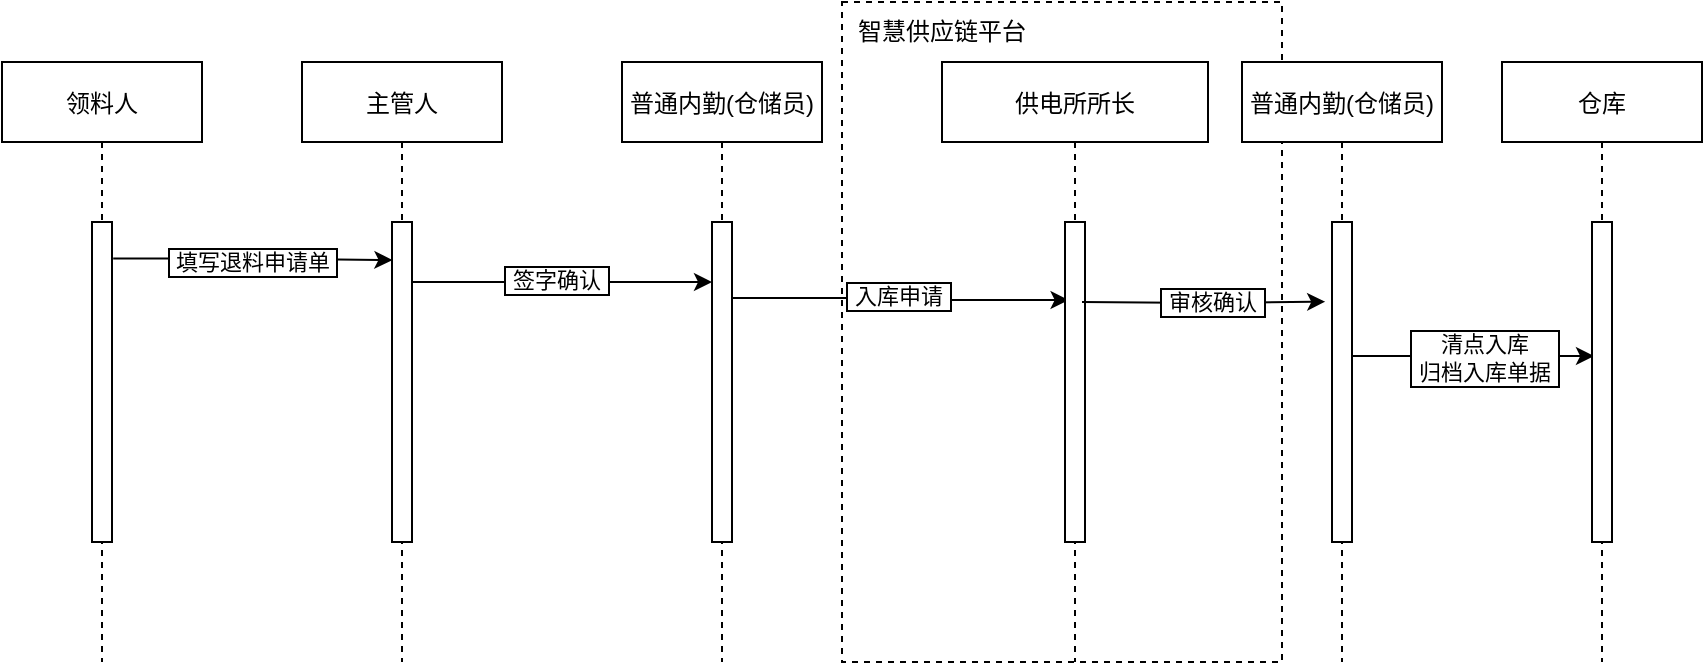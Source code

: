 <mxfile version="17.1.0" type="github">
  <diagram id="kgpKYQtTHZ0yAKxKKP6v" name="Page-1">
    <mxGraphModel dx="1888" dy="539" grid="1" gridSize="10" guides="1" tooltips="1" connect="1" arrows="1" fold="1" page="1" pageScale="1" pageWidth="850" pageHeight="1100" math="0" shadow="0">
      <root>
        <mxCell id="0" />
        <mxCell id="1" parent="0" />
        <mxCell id="vwjRbtjDi1PxE9EHhfCs-16" value="" style="group" parent="1" vertex="1" connectable="0">
          <mxGeometry x="390" y="50" width="220" height="330" as="geometry" />
        </mxCell>
        <mxCell id="vwjRbtjDi1PxE9EHhfCs-12" value="" style="rounded=0;whiteSpace=wrap;html=1;dashed=1;" parent="vwjRbtjDi1PxE9EHhfCs-16" vertex="1">
          <mxGeometry width="220.0" height="330" as="geometry" />
        </mxCell>
        <mxCell id="vwjRbtjDi1PxE9EHhfCs-15" value="智慧供应链平台" style="text;html=1;strokeColor=none;fillColor=none;align=center;verticalAlign=middle;whiteSpace=wrap;rounded=0;dashed=1;" parent="vwjRbtjDi1PxE9EHhfCs-16" vertex="1">
          <mxGeometry width="100.0" height="30" as="geometry" />
        </mxCell>
        <mxCell id="3nuBFxr9cyL0pnOWT2aG-5" value="领料人" style="shape=umlLifeline;perimeter=lifelinePerimeter;container=1;collapsible=0;recursiveResize=0;rounded=0;shadow=0;strokeWidth=1;" parent="1" vertex="1">
          <mxGeometry x="-30" y="80" width="100" height="300" as="geometry" />
        </mxCell>
        <mxCell id="3nuBFxr9cyL0pnOWT2aG-6" value="" style="points=[];perimeter=orthogonalPerimeter;rounded=0;shadow=0;strokeWidth=1;" parent="3nuBFxr9cyL0pnOWT2aG-5" vertex="1">
          <mxGeometry x="45" y="80" width="10" height="160" as="geometry" />
        </mxCell>
        <mxCell id="vwjRbtjDi1PxE9EHhfCs-3" value="" style="edgeStyle=orthogonalEdgeStyle;rounded=0;orthogonalLoop=1;jettySize=auto;html=1;entryX=0.18;entryY=0.244;entryDx=0;entryDy=0;entryPerimeter=0;exitX=0.9;exitY=0.229;exitDx=0;exitDy=0;exitPerimeter=0;" parent="1" target="vwjRbtjDi1PxE9EHhfCs-2" edge="1" source="rodiACbuB2GBEc_c4jbR-6">
          <mxGeometry relative="1" as="geometry">
            <mxPoint x="357.5" y="198" as="sourcePoint" />
            <mxPoint x="480" y="198" as="targetPoint" />
            <Array as="points">
              <mxPoint x="334" y="198" />
              <mxPoint x="428" y="198" />
              <mxPoint x="428" y="199" />
            </Array>
          </mxGeometry>
        </mxCell>
        <mxCell id="vwjRbtjDi1PxE9EHhfCs-4" value="&amp;nbsp;入库申请&amp;nbsp;" style="edgeLabel;html=1;align=center;verticalAlign=middle;resizable=0;points=[];labelBorderColor=default;" parent="vwjRbtjDi1PxE9EHhfCs-3" vertex="1" connectable="0">
          <mxGeometry x="-0.143" y="1" relative="1" as="geometry">
            <mxPoint x="12" as="offset" />
          </mxGeometry>
        </mxCell>
        <mxCell id="rodiACbuB2GBEc_c4jbR-5" value="普通内勤(仓储员)" style="shape=umlLifeline;perimeter=lifelinePerimeter;container=1;collapsible=0;recursiveResize=0;rounded=0;shadow=0;strokeWidth=1;" parent="1" vertex="1">
          <mxGeometry x="280" y="80" width="100" height="300" as="geometry" />
        </mxCell>
        <mxCell id="rodiACbuB2GBEc_c4jbR-6" value="" style="points=[];perimeter=orthogonalPerimeter;rounded=0;shadow=0;strokeWidth=1;" parent="rodiACbuB2GBEc_c4jbR-5" vertex="1">
          <mxGeometry x="45" y="80" width="10" height="160" as="geometry" />
        </mxCell>
        <mxCell id="vwjRbtjDi1PxE9EHhfCs-1" value="供电所所长" style="shape=umlLifeline;perimeter=lifelinePerimeter;container=1;collapsible=0;recursiveResize=0;rounded=0;shadow=0;strokeWidth=1;" parent="1" vertex="1">
          <mxGeometry x="440" y="80" width="133" height="300" as="geometry" />
        </mxCell>
        <mxCell id="vwjRbtjDi1PxE9EHhfCs-2" value="" style="points=[];perimeter=orthogonalPerimeter;rounded=0;shadow=0;strokeWidth=1;" parent="vwjRbtjDi1PxE9EHhfCs-1" vertex="1">
          <mxGeometry x="61.5" y="80" width="10" height="160" as="geometry" />
        </mxCell>
        <mxCell id="yukyG56_AOji1KqiuoGP-3" value="" style="edgeStyle=orthogonalEdgeStyle;rounded=0;orthogonalLoop=1;jettySize=auto;html=1;entryX=-0.34;entryY=0.249;entryDx=0;entryDy=0;entryPerimeter=0;" parent="vwjRbtjDi1PxE9EHhfCs-1" target="vwjRbtjDi1PxE9EHhfCs-6" edge="1">
          <mxGeometry relative="1" as="geometry">
            <mxPoint x="70" y="120" as="sourcePoint" />
            <mxPoint x="184.3" y="121.04" as="targetPoint" />
            <Array as="points" />
          </mxGeometry>
        </mxCell>
        <mxCell id="yukyG56_AOji1KqiuoGP-4" value="&amp;nbsp;审核确认&amp;nbsp;" style="edgeLabel;html=1;align=center;verticalAlign=middle;resizable=0;points=[];labelBorderColor=default;" parent="yukyG56_AOji1KqiuoGP-3" vertex="1" connectable="0">
          <mxGeometry x="-0.143" y="1" relative="1" as="geometry">
            <mxPoint x="12" as="offset" />
          </mxGeometry>
        </mxCell>
        <mxCell id="vwjRbtjDi1PxE9EHhfCs-10" value="" style="edgeStyle=orthogonalEdgeStyle;rounded=0;orthogonalLoop=1;jettySize=auto;html=1;entryX=0.1;entryY=0.419;entryDx=0;entryDy=0;entryPerimeter=0;" parent="1" source="vwjRbtjDi1PxE9EHhfCs-5" target="vwjRbtjDi1PxE9EHhfCs-9" edge="1">
          <mxGeometry relative="1" as="geometry">
            <mxPoint x="720" y="240" as="targetPoint" />
            <Array as="points">
              <mxPoint x="650" y="227" />
              <mxPoint x="650" y="227" />
            </Array>
          </mxGeometry>
        </mxCell>
        <mxCell id="vwjRbtjDi1PxE9EHhfCs-11" value="清点入库&lt;br&gt;&amp;nbsp;归档入库单据&amp;nbsp;" style="edgeLabel;html=1;align=center;verticalAlign=middle;resizable=0;points=[];labelBorderColor=default;" parent="vwjRbtjDi1PxE9EHhfCs-10" vertex="1" connectable="0">
          <mxGeometry x="0.324" y="-1" relative="1" as="geometry">
            <mxPoint x="-13" as="offset" />
          </mxGeometry>
        </mxCell>
        <mxCell id="vwjRbtjDi1PxE9EHhfCs-5" value="普通内勤(仓储员)" style="shape=umlLifeline;perimeter=lifelinePerimeter;container=1;collapsible=0;recursiveResize=0;rounded=0;shadow=0;strokeWidth=1;" parent="1" vertex="1">
          <mxGeometry x="590" y="80" width="100" height="300" as="geometry" />
        </mxCell>
        <mxCell id="vwjRbtjDi1PxE9EHhfCs-6" value="" style="points=[];perimeter=orthogonalPerimeter;rounded=0;shadow=0;strokeWidth=1;" parent="vwjRbtjDi1PxE9EHhfCs-5" vertex="1">
          <mxGeometry x="45" y="80" width="10" height="160" as="geometry" />
        </mxCell>
        <mxCell id="vwjRbtjDi1PxE9EHhfCs-8" value="仓库" style="shape=umlLifeline;perimeter=lifelinePerimeter;container=1;collapsible=0;recursiveResize=0;rounded=0;shadow=0;strokeWidth=1;" parent="1" vertex="1">
          <mxGeometry x="720" y="80" width="100" height="300" as="geometry" />
        </mxCell>
        <mxCell id="vwjRbtjDi1PxE9EHhfCs-9" value="" style="points=[];perimeter=orthogonalPerimeter;rounded=0;shadow=0;strokeWidth=1;" parent="vwjRbtjDi1PxE9EHhfCs-8" vertex="1">
          <mxGeometry x="45" y="80" width="10" height="160" as="geometry" />
        </mxCell>
        <mxCell id="7DUm7f2HysEuaNb_02yg-1" value="主管人" style="shape=umlLifeline;perimeter=lifelinePerimeter;container=1;collapsible=0;recursiveResize=0;rounded=0;shadow=0;strokeWidth=1;" vertex="1" parent="1">
          <mxGeometry x="120" y="80" width="100" height="300" as="geometry" />
        </mxCell>
        <mxCell id="7DUm7f2HysEuaNb_02yg-4" value="" style="points=[];perimeter=orthogonalPerimeter;rounded=0;shadow=0;strokeWidth=1;" vertex="1" parent="7DUm7f2HysEuaNb_02yg-1">
          <mxGeometry x="45" y="80" width="10" height="160" as="geometry" />
        </mxCell>
        <mxCell id="7DUm7f2HysEuaNb_02yg-7" style="edgeStyle=orthogonalEdgeStyle;rounded=0;orthogonalLoop=1;jettySize=auto;html=1;labelBackgroundColor=none;" edge="1" parent="1" source="7DUm7f2HysEuaNb_02yg-4" target="rodiACbuB2GBEc_c4jbR-6">
          <mxGeometry relative="1" as="geometry">
            <Array as="points">
              <mxPoint x="290" y="190" />
              <mxPoint x="290" y="190" />
            </Array>
          </mxGeometry>
        </mxCell>
        <mxCell id="7DUm7f2HysEuaNb_02yg-8" value="&amp;nbsp;签字确认&amp;nbsp;" style="edgeLabel;html=1;align=center;verticalAlign=middle;resizable=0;points=[];labelBorderColor=default;" vertex="1" connectable="0" parent="7DUm7f2HysEuaNb_02yg-7">
          <mxGeometry x="0.235" y="1" relative="1" as="geometry">
            <mxPoint x="-21" as="offset" />
          </mxGeometry>
        </mxCell>
        <mxCell id="rodiACbuB2GBEc_c4jbR-7" value="" style="edgeStyle=orthogonalEdgeStyle;rounded=0;orthogonalLoop=1;jettySize=auto;html=1;entryX=0.02;entryY=0.119;entryDx=0;entryDy=0;entryPerimeter=0;exitX=1.06;exitY=0.114;exitDx=0;exitDy=0;exitPerimeter=0;" parent="1" source="3nuBFxr9cyL0pnOWT2aG-6" edge="1" target="7DUm7f2HysEuaNb_02yg-4">
          <mxGeometry relative="1" as="geometry">
            <mxPoint x="40" y="180" as="sourcePoint" />
            <mxPoint x="325" y="178" as="targetPoint" />
            <Array as="points" />
          </mxGeometry>
        </mxCell>
        <mxCell id="rodiACbuB2GBEc_c4jbR-8" value="&amp;nbsp;填写退料申请单&amp;nbsp;" style="edgeLabel;html=1;align=center;verticalAlign=middle;resizable=0;points=[];labelBorderColor=default;" parent="rodiACbuB2GBEc_c4jbR-7" vertex="1" connectable="0">
          <mxGeometry x="0.258" y="-1" relative="1" as="geometry">
            <mxPoint x="-19" as="offset" />
          </mxGeometry>
        </mxCell>
      </root>
    </mxGraphModel>
  </diagram>
</mxfile>
